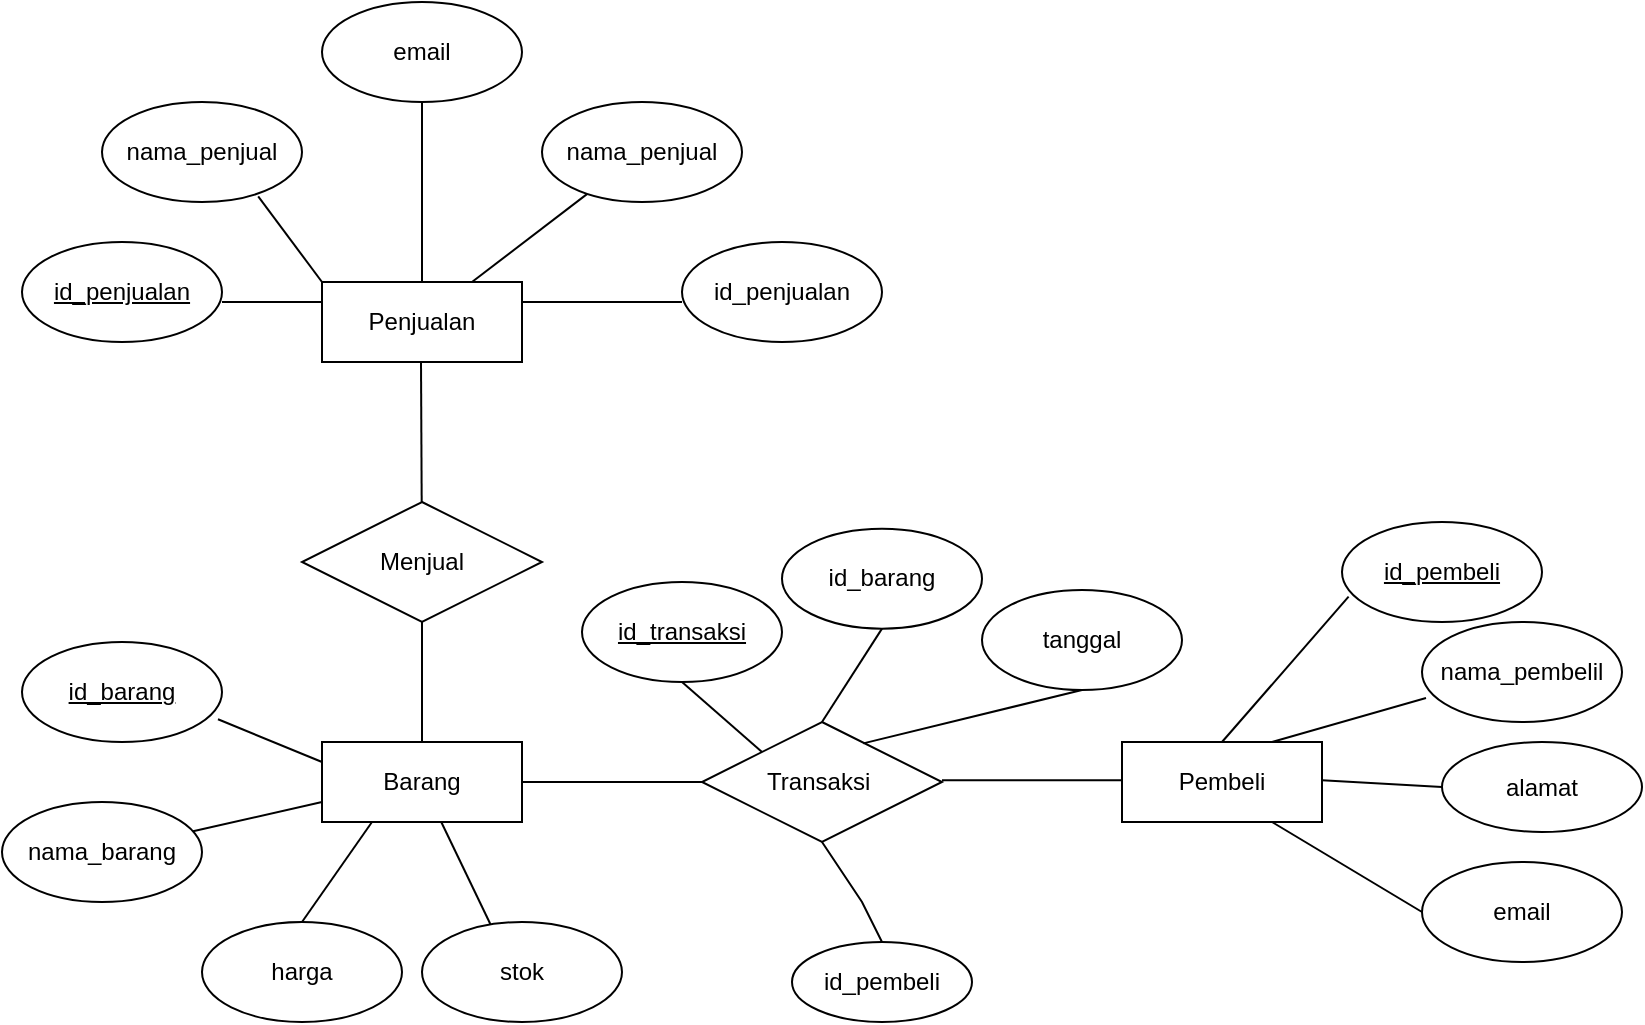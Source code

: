 <mxfile version="20.6.0" type="github">
  <diagram id="C4MIaizf-qjDwHlQ6Ev2" name="Halaman-1">
    <mxGraphModel dx="2652" dy="733" grid="1" gridSize="10" guides="1" tooltips="1" connect="1" arrows="1" fold="1" page="1" pageScale="1" pageWidth="1169" pageHeight="827" math="0" shadow="0">
      <root>
        <mxCell id="0" />
        <mxCell id="1" parent="0" />
        <mxCell id="rWf6ZJCEevyrpwsMUmKh-15" value="Penjualan" style="whiteSpace=wrap;html=1;align=center;" vertex="1" parent="1">
          <mxGeometry x="110" y="210" width="100" height="40" as="geometry" />
        </mxCell>
        <mxCell id="rWf6ZJCEevyrpwsMUmKh-16" value="" style="endArrow=none;html=1;rounded=0;entryX=0;entryY=0;entryDx=0;entryDy=0;exitX=0.781;exitY=0.944;exitDx=0;exitDy=0;exitPerimeter=0;" edge="1" parent="1" source="rWf6ZJCEevyrpwsMUmKh-18" target="rWf6ZJCEevyrpwsMUmKh-15">
          <mxGeometry relative="1" as="geometry">
            <mxPoint x="80" y="170" as="sourcePoint" />
            <mxPoint x="120" y="200" as="targetPoint" />
          </mxGeometry>
        </mxCell>
        <mxCell id="rWf6ZJCEevyrpwsMUmKh-17" value="&lt;u&gt;id_penjualan&lt;/u&gt;" style="ellipse;whiteSpace=wrap;html=1;align=center;" vertex="1" parent="1">
          <mxGeometry x="-40" y="190" width="100" height="50" as="geometry" />
        </mxCell>
        <mxCell id="rWf6ZJCEevyrpwsMUmKh-18" value="nama_penjual" style="ellipse;whiteSpace=wrap;html=1;align=center;" vertex="1" parent="1">
          <mxGeometry y="120" width="100" height="50" as="geometry" />
        </mxCell>
        <mxCell id="rWf6ZJCEevyrpwsMUmKh-19" value="" style="endArrow=none;html=1;rounded=0;entryX=0;entryY=0.25;entryDx=0;entryDy=0;" edge="1" parent="1" target="rWf6ZJCEevyrpwsMUmKh-15">
          <mxGeometry relative="1" as="geometry">
            <mxPoint x="60" y="220" as="sourcePoint" />
            <mxPoint x="110" y="220" as="targetPoint" />
          </mxGeometry>
        </mxCell>
        <mxCell id="rWf6ZJCEevyrpwsMUmKh-20" value="" style="endArrow=none;html=1;rounded=0;" edge="1" parent="1" source="rWf6ZJCEevyrpwsMUmKh-21">
          <mxGeometry relative="1" as="geometry">
            <mxPoint x="158" y="120" as="sourcePoint" />
            <mxPoint x="160" y="210" as="targetPoint" />
          </mxGeometry>
        </mxCell>
        <mxCell id="rWf6ZJCEevyrpwsMUmKh-21" value="email" style="ellipse;whiteSpace=wrap;html=1;align=center;" vertex="1" parent="1">
          <mxGeometry x="110" y="70" width="100" height="50" as="geometry" />
        </mxCell>
        <mxCell id="rWf6ZJCEevyrpwsMUmKh-25" value="" style="endArrow=none;html=1;rounded=0;entryX=0.75;entryY=0;entryDx=0;entryDy=0;" edge="1" parent="1" source="rWf6ZJCEevyrpwsMUmKh-26" target="rWf6ZJCEevyrpwsMUmKh-15">
          <mxGeometry relative="1" as="geometry">
            <mxPoint x="260" y="160" as="sourcePoint" />
            <mxPoint x="170" y="220" as="targetPoint" />
          </mxGeometry>
        </mxCell>
        <mxCell id="rWf6ZJCEevyrpwsMUmKh-26" value="nama_penjual" style="ellipse;whiteSpace=wrap;html=1;align=center;" vertex="1" parent="1">
          <mxGeometry x="220" y="120" width="100" height="50" as="geometry" />
        </mxCell>
        <mxCell id="rWf6ZJCEevyrpwsMUmKh-28" value="" style="endArrow=none;html=1;rounded=0;entryX=1;entryY=0.25;entryDx=0;entryDy=0;" edge="1" parent="1" target="rWf6ZJCEevyrpwsMUmKh-15">
          <mxGeometry relative="1" as="geometry">
            <mxPoint x="290" y="220" as="sourcePoint" />
            <mxPoint x="240" y="220" as="targetPoint" />
            <Array as="points" />
          </mxGeometry>
        </mxCell>
        <mxCell id="rWf6ZJCEevyrpwsMUmKh-29" value="id_penjualan" style="ellipse;whiteSpace=wrap;html=1;align=center;" vertex="1" parent="1">
          <mxGeometry x="290" y="190" width="100" height="50" as="geometry" />
        </mxCell>
        <mxCell id="rWf6ZJCEevyrpwsMUmKh-31" value="" style="endArrow=none;html=1;rounded=0;" edge="1" parent="1" target="rWf6ZJCEevyrpwsMUmKh-32">
          <mxGeometry relative="1" as="geometry">
            <mxPoint x="159.5" y="250" as="sourcePoint" />
            <mxPoint x="160" y="320" as="targetPoint" />
          </mxGeometry>
        </mxCell>
        <mxCell id="rWf6ZJCEevyrpwsMUmKh-32" value="Menjual" style="shape=rhombus;perimeter=rhombusPerimeter;whiteSpace=wrap;html=1;align=center;" vertex="1" parent="1">
          <mxGeometry x="100" y="320" width="120" height="60" as="geometry" />
        </mxCell>
        <mxCell id="rWf6ZJCEevyrpwsMUmKh-34" value="Barang" style="whiteSpace=wrap;html=1;align=center;" vertex="1" parent="1">
          <mxGeometry x="110" y="440" width="100" height="40" as="geometry" />
        </mxCell>
        <mxCell id="rWf6ZJCEevyrpwsMUmKh-35" value="" style="endArrow=none;html=1;rounded=0;entryX=0.5;entryY=0;entryDx=0;entryDy=0;" edge="1" parent="1" target="rWf6ZJCEevyrpwsMUmKh-34">
          <mxGeometry relative="1" as="geometry">
            <mxPoint x="160" y="380" as="sourcePoint" />
            <mxPoint x="160" y="430" as="targetPoint" />
          </mxGeometry>
        </mxCell>
        <mxCell id="rWf6ZJCEevyrpwsMUmKh-45" value="" style="endArrow=none;html=1;rounded=0;entryX=0;entryY=0.25;entryDx=0;entryDy=0;exitX=0.98;exitY=0.773;exitDx=0;exitDy=0;exitPerimeter=0;" edge="1" parent="1" source="rWf6ZJCEevyrpwsMUmKh-46" target="rWf6ZJCEevyrpwsMUmKh-34">
          <mxGeometry relative="1" as="geometry">
            <mxPoint x="50" y="420" as="sourcePoint" />
            <mxPoint x="150" y="450" as="targetPoint" />
          </mxGeometry>
        </mxCell>
        <mxCell id="rWf6ZJCEevyrpwsMUmKh-46" value="&lt;u&gt;id_barang&lt;/u&gt;" style="ellipse;whiteSpace=wrap;html=1;align=center;" vertex="1" parent="1">
          <mxGeometry x="-40" y="390" width="100" height="50" as="geometry" />
        </mxCell>
        <mxCell id="rWf6ZJCEevyrpwsMUmKh-47" value="nama_barang" style="ellipse;whiteSpace=wrap;html=1;align=center;" vertex="1" parent="1">
          <mxGeometry x="-50" y="470" width="100" height="50" as="geometry" />
        </mxCell>
        <mxCell id="rWf6ZJCEevyrpwsMUmKh-48" value="" style="endArrow=none;html=1;rounded=0;entryX=0;entryY=0.75;entryDx=0;entryDy=0;" edge="1" parent="1" source="rWf6ZJCEevyrpwsMUmKh-47" target="rWf6ZJCEevyrpwsMUmKh-34">
          <mxGeometry relative="1" as="geometry">
            <mxPoint x="68.0" y="438.65" as="sourcePoint" />
            <mxPoint x="120" y="460" as="targetPoint" />
          </mxGeometry>
        </mxCell>
        <mxCell id="rWf6ZJCEevyrpwsMUmKh-51" value="harga" style="ellipse;whiteSpace=wrap;html=1;align=center;" vertex="1" parent="1">
          <mxGeometry x="50" y="530" width="100" height="50" as="geometry" />
        </mxCell>
        <mxCell id="rWf6ZJCEevyrpwsMUmKh-52" value="" style="endArrow=none;html=1;rounded=0;entryX=0.25;entryY=1;entryDx=0;entryDy=0;exitX=0.5;exitY=0;exitDx=0;exitDy=0;" edge="1" parent="1" source="rWf6ZJCEevyrpwsMUmKh-51" target="rWf6ZJCEevyrpwsMUmKh-34">
          <mxGeometry relative="1" as="geometry">
            <mxPoint x="55.518" y="494.655" as="sourcePoint" />
            <mxPoint x="120" y="480" as="targetPoint" />
          </mxGeometry>
        </mxCell>
        <mxCell id="rWf6ZJCEevyrpwsMUmKh-53" value="" style="endArrow=none;html=1;rounded=0;exitX=0.353;exitY=0.067;exitDx=0;exitDy=0;exitPerimeter=0;" edge="1" parent="1" source="rWf6ZJCEevyrpwsMUmKh-54" target="rWf6ZJCEevyrpwsMUmKh-34">
          <mxGeometry relative="1" as="geometry">
            <mxPoint x="190" y="530" as="sourcePoint" />
            <mxPoint x="145" y="490" as="targetPoint" />
            <Array as="points" />
          </mxGeometry>
        </mxCell>
        <mxCell id="rWf6ZJCEevyrpwsMUmKh-54" value="stok" style="ellipse;whiteSpace=wrap;html=1;align=center;" vertex="1" parent="1">
          <mxGeometry x="160" y="530" width="100" height="50" as="geometry" />
        </mxCell>
        <mxCell id="rWf6ZJCEevyrpwsMUmKh-55" value="" style="endArrow=none;html=1;rounded=0;entryX=1;entryY=0.5;entryDx=0;entryDy=0;" edge="1" parent="1" target="rWf6ZJCEevyrpwsMUmKh-34">
          <mxGeometry relative="1" as="geometry">
            <mxPoint x="300" y="460" as="sourcePoint" />
            <mxPoint x="179.625" y="490" as="targetPoint" />
            <Array as="points" />
          </mxGeometry>
        </mxCell>
        <mxCell id="rWf6ZJCEevyrpwsMUmKh-56" value="Transaksi&amp;nbsp;" style="shape=rhombus;perimeter=rhombusPerimeter;whiteSpace=wrap;html=1;align=center;" vertex="1" parent="1">
          <mxGeometry x="300" y="430" width="120" height="60" as="geometry" />
        </mxCell>
        <mxCell id="rWf6ZJCEevyrpwsMUmKh-57" value="" style="endArrow=none;html=1;rounded=0;exitX=0;exitY=0;exitDx=0;exitDy=0;entryX=0.5;entryY=1;entryDx=0;entryDy=0;" edge="1" parent="1" source="rWf6ZJCEevyrpwsMUmKh-56" target="rWf6ZJCEevyrpwsMUmKh-58">
          <mxGeometry relative="1" as="geometry">
            <mxPoint x="340" y="430" as="sourcePoint" />
            <mxPoint x="310" y="400" as="targetPoint" />
            <Array as="points" />
          </mxGeometry>
        </mxCell>
        <mxCell id="rWf6ZJCEevyrpwsMUmKh-58" value="&lt;u&gt;id_transaksi&lt;/u&gt;" style="ellipse;whiteSpace=wrap;html=1;align=center;" vertex="1" parent="1">
          <mxGeometry x="240" y="360" width="100" height="50" as="geometry" />
        </mxCell>
        <mxCell id="rWf6ZJCEevyrpwsMUmKh-59" value="" style="endArrow=none;html=1;rounded=0;exitX=0.672;exitY=0.178;exitDx=0;exitDy=0;exitPerimeter=0;entryX=0.5;entryY=1;entryDx=0;entryDy=0;" edge="1" parent="1" source="rWf6ZJCEevyrpwsMUmKh-56" target="rWf6ZJCEevyrpwsMUmKh-60">
          <mxGeometry relative="1" as="geometry">
            <mxPoint x="355.96" y="449.36" as="sourcePoint" />
            <mxPoint x="430" y="410" as="targetPoint" />
            <Array as="points" />
          </mxGeometry>
        </mxCell>
        <mxCell id="rWf6ZJCEevyrpwsMUmKh-60" value="tanggal" style="ellipse;whiteSpace=wrap;html=1;align=center;" vertex="1" parent="1">
          <mxGeometry x="440" y="364" width="100" height="50" as="geometry" />
        </mxCell>
        <mxCell id="rWf6ZJCEevyrpwsMUmKh-61" value="" style="endArrow=none;html=1;rounded=0;entryX=1;entryY=0.5;entryDx=0;entryDy=0;" edge="1" parent="1">
          <mxGeometry relative="1" as="geometry">
            <mxPoint x="510" y="459.17" as="sourcePoint" />
            <mxPoint x="420" y="459.17" as="targetPoint" />
            <Array as="points" />
          </mxGeometry>
        </mxCell>
        <mxCell id="rWf6ZJCEevyrpwsMUmKh-62" value="Pembeli" style="whiteSpace=wrap;html=1;align=center;" vertex="1" parent="1">
          <mxGeometry x="510" y="440" width="100" height="40" as="geometry" />
        </mxCell>
        <mxCell id="rWf6ZJCEevyrpwsMUmKh-63" value="" style="endArrow=none;html=1;rounded=0;entryX=1;entryY=0.5;entryDx=0;entryDy=0;exitX=0;exitY=0.5;exitDx=0;exitDy=0;" edge="1" parent="1" source="rWf6ZJCEevyrpwsMUmKh-64">
          <mxGeometry relative="1" as="geometry">
            <mxPoint x="680" y="459" as="sourcePoint" />
            <mxPoint x="610" y="459.17" as="targetPoint" />
            <Array as="points" />
          </mxGeometry>
        </mxCell>
        <mxCell id="rWf6ZJCEevyrpwsMUmKh-64" value="alamat" style="ellipse;whiteSpace=wrap;html=1;align=center;" vertex="1" parent="1">
          <mxGeometry x="670" y="440" width="100" height="45" as="geometry" />
        </mxCell>
        <mxCell id="rWf6ZJCEevyrpwsMUmKh-65" value="" style="endArrow=none;html=1;rounded=0;entryX=0.75;entryY=0;entryDx=0;entryDy=0;exitX=0.02;exitY=0.76;exitDx=0;exitDy=0;exitPerimeter=0;" edge="1" parent="1" source="rWf6ZJCEevyrpwsMUmKh-67" target="rWf6ZJCEevyrpwsMUmKh-62">
          <mxGeometry relative="1" as="geometry">
            <mxPoint x="660" y="410" as="sourcePoint" />
            <mxPoint x="620" y="469.17" as="targetPoint" />
            <Array as="points" />
          </mxGeometry>
        </mxCell>
        <mxCell id="rWf6ZJCEevyrpwsMUmKh-67" value="nama_pembelil" style="ellipse;whiteSpace=wrap;html=1;align=center;" vertex="1" parent="1">
          <mxGeometry x="660" y="380" width="100" height="50" as="geometry" />
        </mxCell>
        <mxCell id="rWf6ZJCEevyrpwsMUmKh-68" value="" style="endArrow=none;html=1;rounded=0;entryX=0.5;entryY=0;entryDx=0;entryDy=0;exitX=0.033;exitY=0.747;exitDx=0;exitDy=0;exitPerimeter=0;" edge="1" parent="1" source="rWf6ZJCEevyrpwsMUmKh-69" target="rWf6ZJCEevyrpwsMUmKh-62">
          <mxGeometry relative="1" as="geometry">
            <mxPoint x="620" y="380" as="sourcePoint" />
            <mxPoint x="595" y="450" as="targetPoint" />
            <Array as="points" />
          </mxGeometry>
        </mxCell>
        <mxCell id="rWf6ZJCEevyrpwsMUmKh-69" value="&lt;u&gt;id_pembeli&lt;/u&gt;" style="ellipse;whiteSpace=wrap;html=1;align=center;" vertex="1" parent="1">
          <mxGeometry x="620" y="330" width="100" height="50" as="geometry" />
        </mxCell>
        <mxCell id="rWf6ZJCEevyrpwsMUmKh-71" value="" style="endArrow=none;html=1;rounded=0;entryX=0.75;entryY=1;entryDx=0;entryDy=0;exitX=0;exitY=0.5;exitDx=0;exitDy=0;" edge="1" parent="1" source="rWf6ZJCEevyrpwsMUmKh-72" target="rWf6ZJCEevyrpwsMUmKh-62">
          <mxGeometry relative="1" as="geometry">
            <mxPoint x="680" y="530" as="sourcePoint" />
            <mxPoint x="620" y="469.17" as="targetPoint" />
            <Array as="points" />
          </mxGeometry>
        </mxCell>
        <mxCell id="rWf6ZJCEevyrpwsMUmKh-72" value="email" style="ellipse;whiteSpace=wrap;html=1;align=center;" vertex="1" parent="1">
          <mxGeometry x="660" y="500" width="100" height="50" as="geometry" />
        </mxCell>
        <mxCell id="rWf6ZJCEevyrpwsMUmKh-73" value="" style="endArrow=none;html=1;rounded=0;exitX=0.5;exitY=0;exitDx=0;exitDy=0;entryX=0.5;entryY=1;entryDx=0;entryDy=0;" edge="1" parent="1" target="rWf6ZJCEevyrpwsMUmKh-74" source="rWf6ZJCEevyrpwsMUmKh-56">
          <mxGeometry relative="1" as="geometry">
            <mxPoint x="280.64" y="410.0" as="sourcePoint" />
            <mxPoint x="330" y="379.32" as="targetPoint" />
            <Array as="points" />
          </mxGeometry>
        </mxCell>
        <mxCell id="rWf6ZJCEevyrpwsMUmKh-74" value="id_barang" style="ellipse;whiteSpace=wrap;html=1;align=center;" vertex="1" parent="1">
          <mxGeometry x="340" y="333.32" width="100" height="50" as="geometry" />
        </mxCell>
        <mxCell id="rWf6ZJCEevyrpwsMUmKh-76" value="id_pembeli" style="ellipse;whiteSpace=wrap;html=1;align=center;" vertex="1" parent="1">
          <mxGeometry x="345" y="540" width="90" height="40" as="geometry" />
        </mxCell>
        <mxCell id="rWf6ZJCEevyrpwsMUmKh-78" value="" style="endArrow=none;html=1;rounded=0;exitX=0.5;exitY=1;exitDx=0;exitDy=0;entryX=0.5;entryY=0;entryDx=0;entryDy=0;" edge="1" parent="1" source="rWf6ZJCEevyrpwsMUmKh-56" target="rWf6ZJCEevyrpwsMUmKh-76">
          <mxGeometry relative="1" as="geometry">
            <mxPoint x="390.64" y="450.68" as="sourcePoint" />
            <mxPoint x="500" y="424" as="targetPoint" />
            <Array as="points">
              <mxPoint x="380" y="520" />
            </Array>
          </mxGeometry>
        </mxCell>
      </root>
    </mxGraphModel>
  </diagram>
</mxfile>
